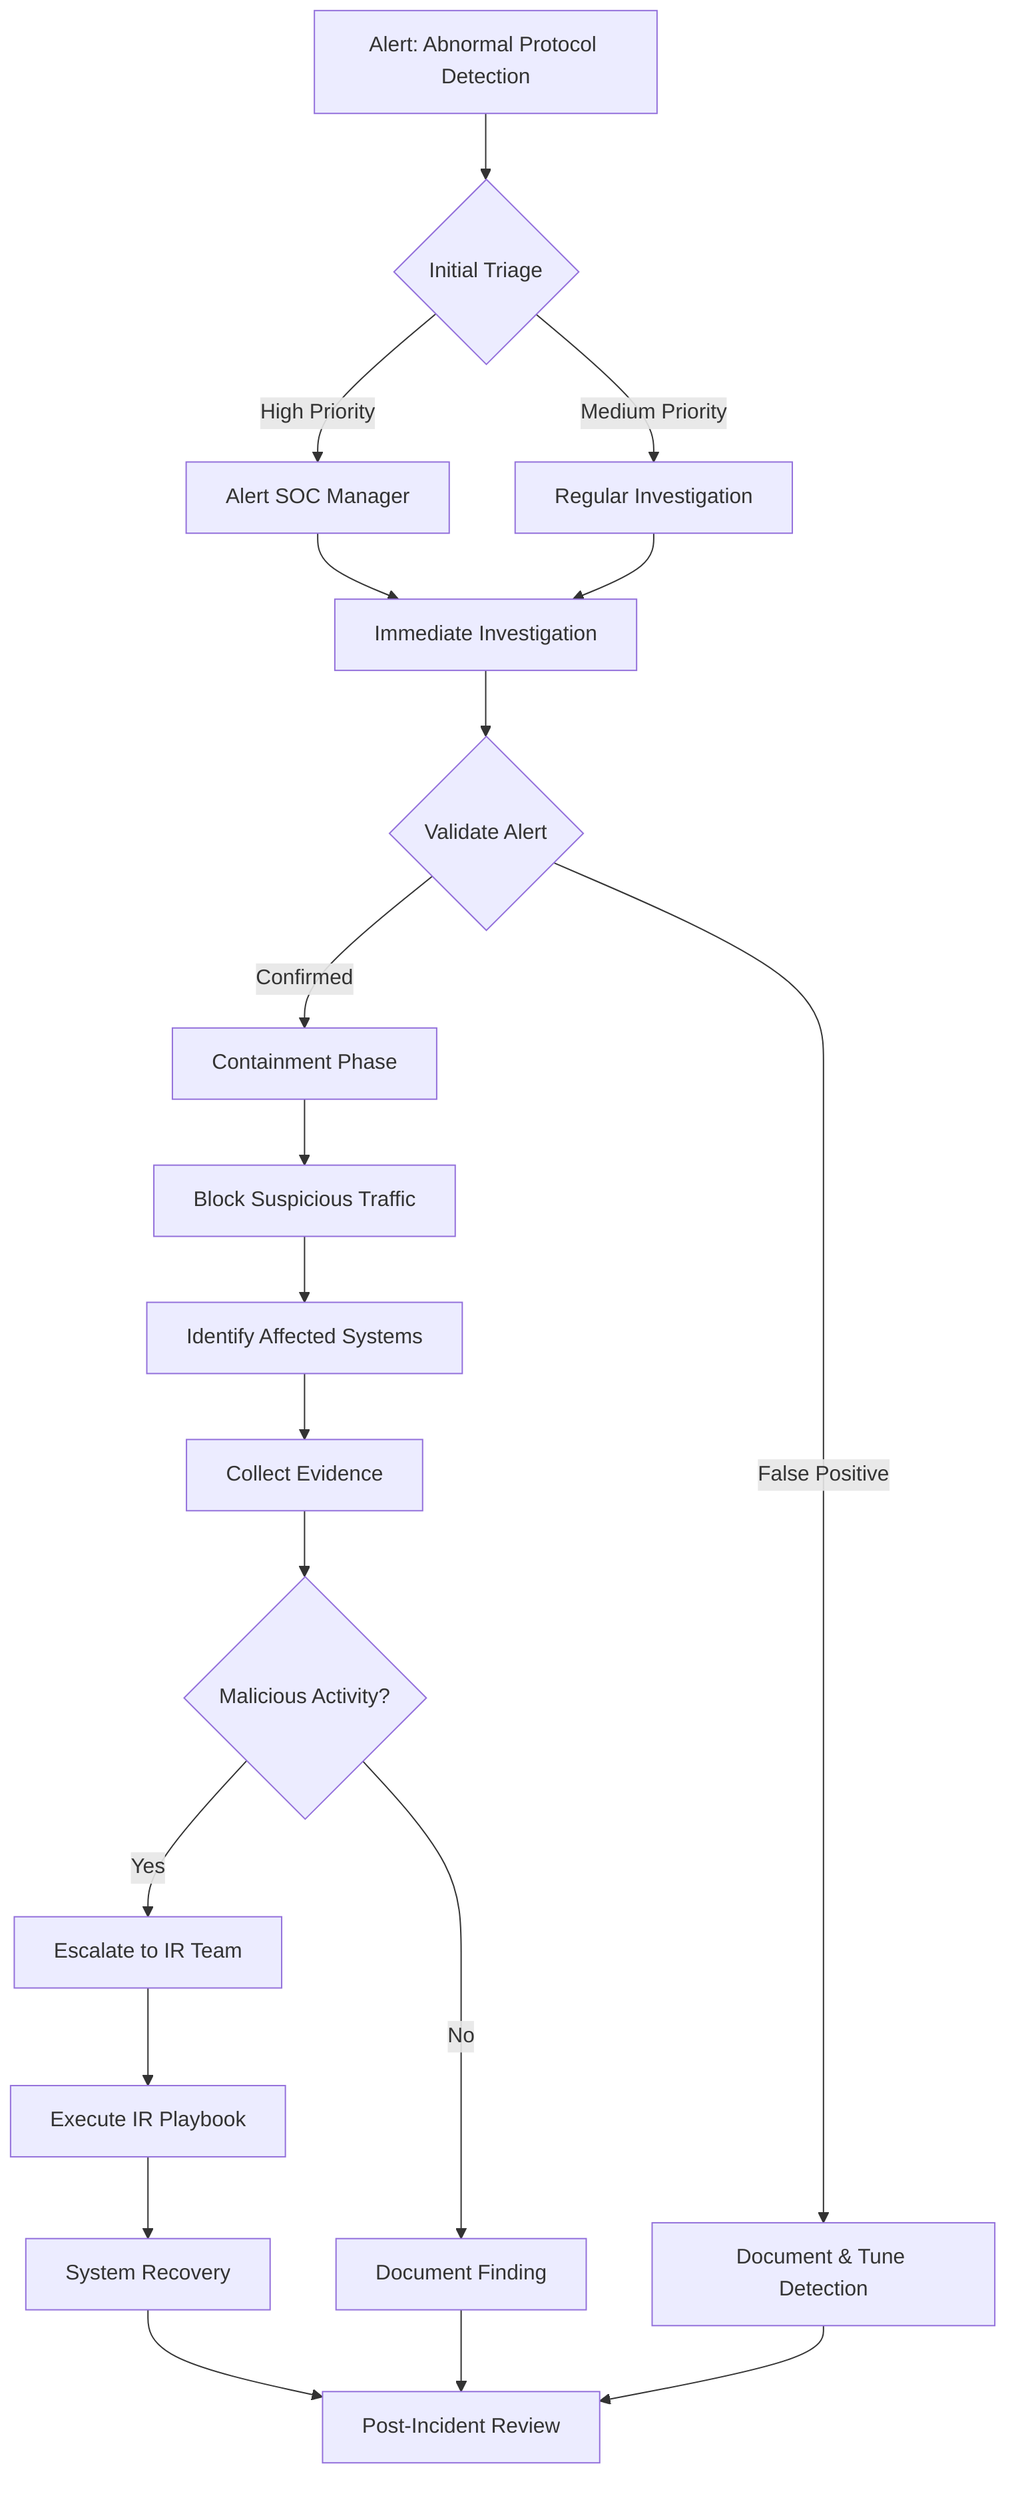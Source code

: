 flowchart TD
    A[Alert: Abnormal Protocol Detection] --> B{Initial Triage}
    B -->|High Priority| C[Alert SOC Manager]
    B -->|Medium Priority| D[Regular Investigation]
    
    C --> E[Immediate Investigation]
    D --> E
    
    E --> F{Validate Alert}
    F -->|False Positive| G[Document & Tune Detection]
    F -->|Confirmed| H[Containment Phase]
    
    H --> I[Block Suspicious Traffic]
    I --> J[Identify Affected Systems]
    J --> K[Collect Evidence]
    
    K --> L{Malicious Activity?}
    L -->|Yes| M[Escalate to IR Team]
    L -->|No| N[Document Finding]
    
    M --> O[Execute IR Playbook]
    O --> P[System Recovery]
    P --> Q[Post-Incident Review]
    
    N --> Q
    G --> Q